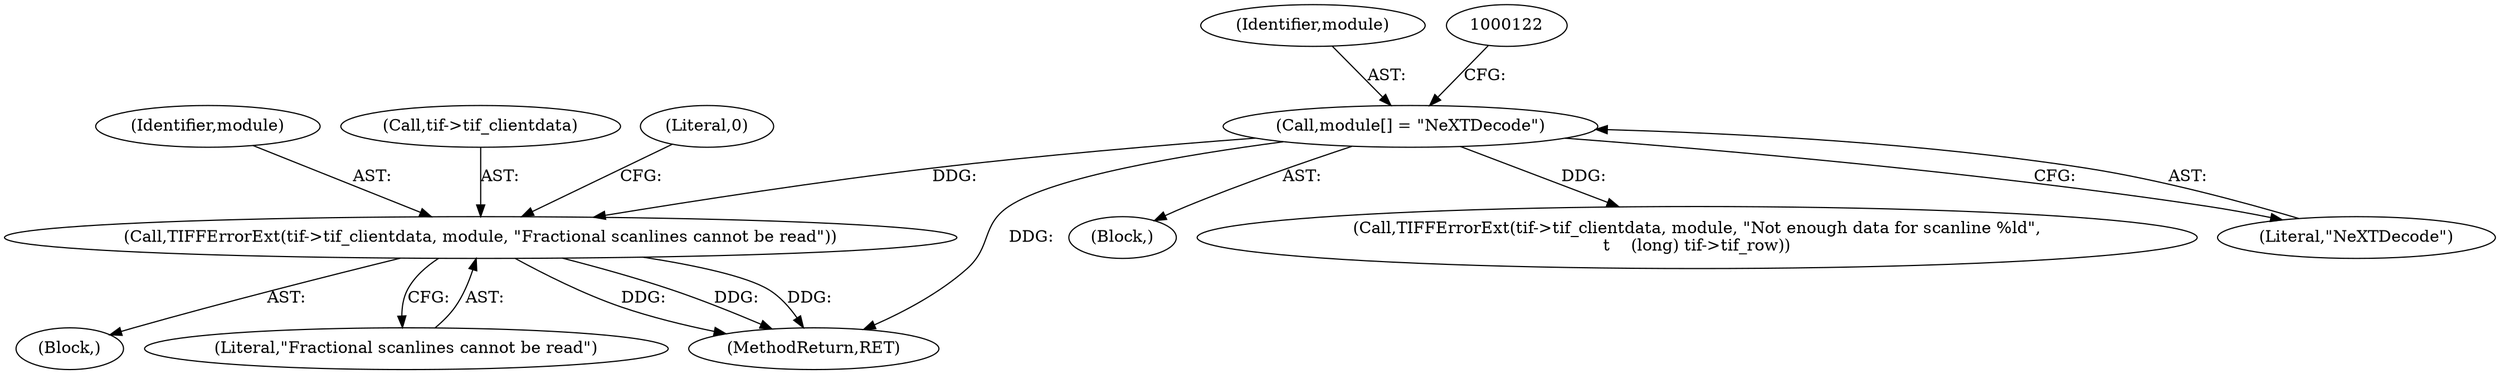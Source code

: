 digraph "0_libtiff_b18012dae552f85dcc5c57d3bf4e997a15b1cc1c@pointer" {
"1000165" [label="(Call,TIFFErrorExt(tif->tif_clientdata, module, \"Fractional scanlines cannot be read\"))"];
"1000112" [label="(Call,module[] = \"NeXTDecode\")"];
"1000110" [label="(Block,)"];
"1000165" [label="(Call,TIFFErrorExt(tif->tif_clientdata, module, \"Fractional scanlines cannot be read\"))"];
"1000169" [label="(Identifier,module)"];
"1000166" [label="(Call,tif->tif_clientdata)"];
"1000370" [label="(Call,TIFFErrorExt(tif->tif_clientdata, module, \"Not enough data for scanline %ld\",\n\t    (long) tif->tif_row))"];
"1000112" [label="(Call,module[] = \"NeXTDecode\")"];
"1000164" [label="(Block,)"];
"1000170" [label="(Literal,\"Fractional scanlines cannot be read\")"];
"1000114" [label="(Literal,\"NeXTDecode\")"];
"1000383" [label="(MethodReturn,RET)"];
"1000113" [label="(Identifier,module)"];
"1000172" [label="(Literal,0)"];
"1000165" -> "1000164"  [label="AST: "];
"1000165" -> "1000170"  [label="CFG: "];
"1000166" -> "1000165"  [label="AST: "];
"1000169" -> "1000165"  [label="AST: "];
"1000170" -> "1000165"  [label="AST: "];
"1000172" -> "1000165"  [label="CFG: "];
"1000165" -> "1000383"  [label="DDG: "];
"1000165" -> "1000383"  [label="DDG: "];
"1000165" -> "1000383"  [label="DDG: "];
"1000112" -> "1000165"  [label="DDG: "];
"1000112" -> "1000110"  [label="AST: "];
"1000112" -> "1000114"  [label="CFG: "];
"1000113" -> "1000112"  [label="AST: "];
"1000114" -> "1000112"  [label="AST: "];
"1000122" -> "1000112"  [label="CFG: "];
"1000112" -> "1000383"  [label="DDG: "];
"1000112" -> "1000370"  [label="DDG: "];
}
